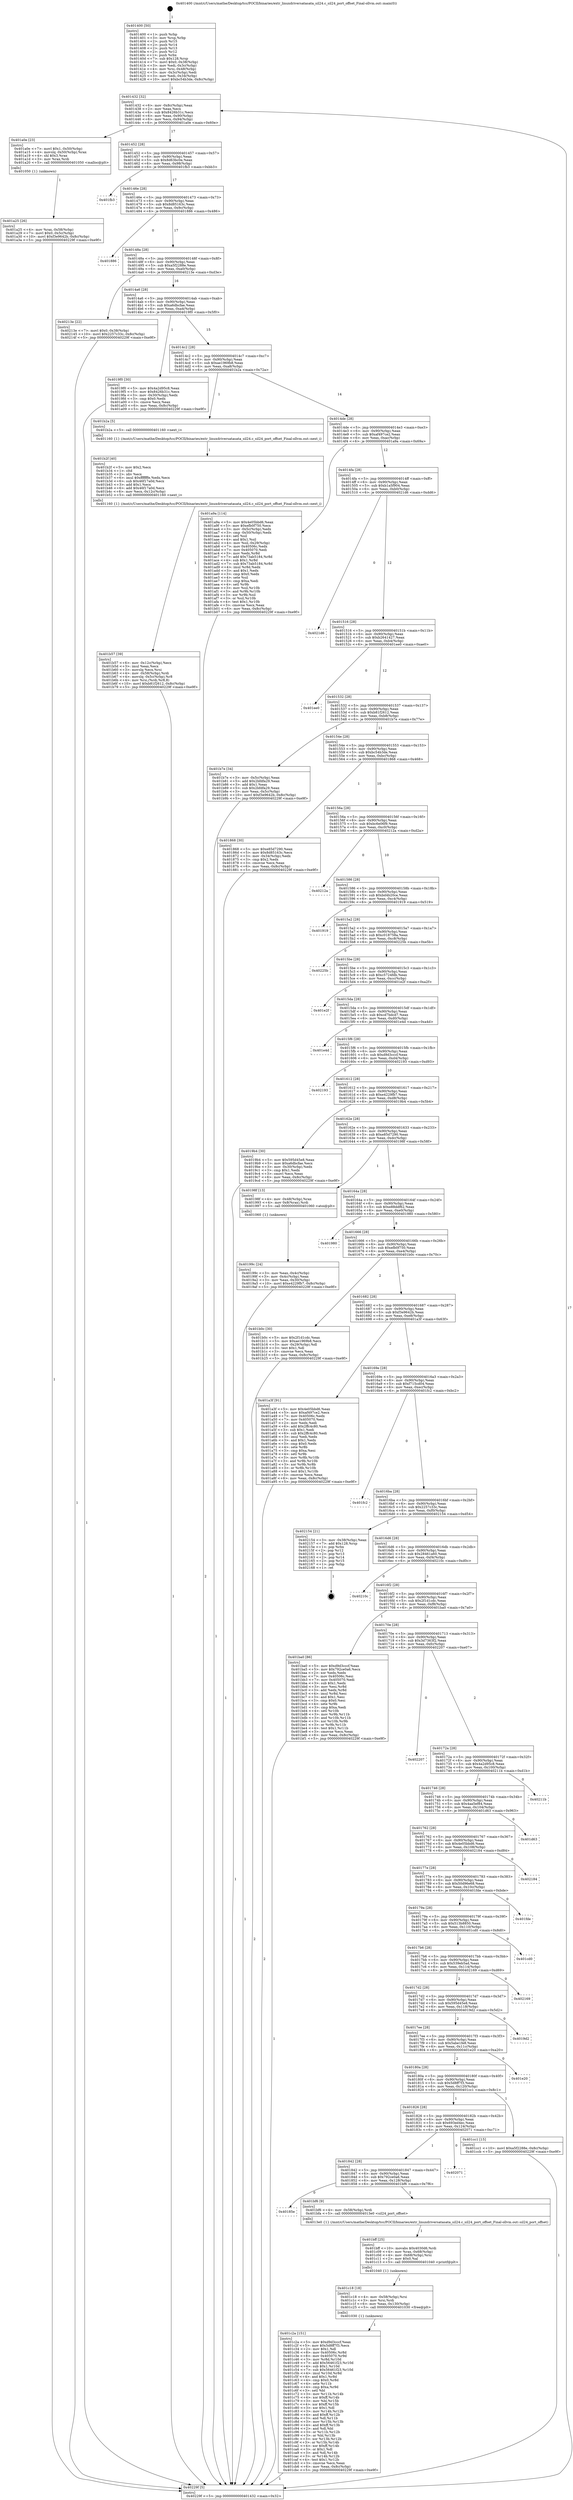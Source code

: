 digraph "0x401400" {
  label = "0x401400 (/mnt/c/Users/mathe/Desktop/tcc/POCII/binaries/extr_linuxdriversatasata_sil24.c_sil24_port_offset_Final-ollvm.out::main(0))"
  labelloc = "t"
  node[shape=record]

  Entry [label="",width=0.3,height=0.3,shape=circle,fillcolor=black,style=filled]
  "0x401432" [label="{
     0x401432 [32]\l
     | [instrs]\l
     &nbsp;&nbsp;0x401432 \<+6\>: mov -0x8c(%rbp),%eax\l
     &nbsp;&nbsp;0x401438 \<+2\>: mov %eax,%ecx\l
     &nbsp;&nbsp;0x40143a \<+6\>: sub $0x8426b31c,%ecx\l
     &nbsp;&nbsp;0x401440 \<+6\>: mov %eax,-0x90(%rbp)\l
     &nbsp;&nbsp;0x401446 \<+6\>: mov %ecx,-0x94(%rbp)\l
     &nbsp;&nbsp;0x40144c \<+6\>: je 0000000000401a0e \<main+0x60e\>\l
  }"]
  "0x401a0e" [label="{
     0x401a0e [23]\l
     | [instrs]\l
     &nbsp;&nbsp;0x401a0e \<+7\>: movl $0x1,-0x50(%rbp)\l
     &nbsp;&nbsp;0x401a15 \<+4\>: movslq -0x50(%rbp),%rax\l
     &nbsp;&nbsp;0x401a19 \<+4\>: shl $0x3,%rax\l
     &nbsp;&nbsp;0x401a1d \<+3\>: mov %rax,%rdi\l
     &nbsp;&nbsp;0x401a20 \<+5\>: call 0000000000401050 \<malloc@plt\>\l
     | [calls]\l
     &nbsp;&nbsp;0x401050 \{1\} (unknown)\l
  }"]
  "0x401452" [label="{
     0x401452 [28]\l
     | [instrs]\l
     &nbsp;&nbsp;0x401452 \<+5\>: jmp 0000000000401457 \<main+0x57\>\l
     &nbsp;&nbsp;0x401457 \<+6\>: mov -0x90(%rbp),%eax\l
     &nbsp;&nbsp;0x40145d \<+5\>: sub $0x8d63bc0e,%eax\l
     &nbsp;&nbsp;0x401462 \<+6\>: mov %eax,-0x98(%rbp)\l
     &nbsp;&nbsp;0x401468 \<+6\>: je 0000000000401fb3 \<main+0xbb3\>\l
  }"]
  Exit [label="",width=0.3,height=0.3,shape=circle,fillcolor=black,style=filled,peripheries=2]
  "0x401fb3" [label="{
     0x401fb3\l
  }", style=dashed]
  "0x40146e" [label="{
     0x40146e [28]\l
     | [instrs]\l
     &nbsp;&nbsp;0x40146e \<+5\>: jmp 0000000000401473 \<main+0x73\>\l
     &nbsp;&nbsp;0x401473 \<+6\>: mov -0x90(%rbp),%eax\l
     &nbsp;&nbsp;0x401479 \<+5\>: sub $0x8d85163c,%eax\l
     &nbsp;&nbsp;0x40147e \<+6\>: mov %eax,-0x9c(%rbp)\l
     &nbsp;&nbsp;0x401484 \<+6\>: je 0000000000401886 \<main+0x486\>\l
  }"]
  "0x401c2a" [label="{
     0x401c2a [151]\l
     | [instrs]\l
     &nbsp;&nbsp;0x401c2a \<+5\>: mov $0xd9d3cccf,%eax\l
     &nbsp;&nbsp;0x401c2f \<+5\>: mov $0x5d8ff7f3,%ecx\l
     &nbsp;&nbsp;0x401c34 \<+2\>: mov $0x1,%dl\l
     &nbsp;&nbsp;0x401c36 \<+8\>: mov 0x40506c,%r8d\l
     &nbsp;&nbsp;0x401c3e \<+8\>: mov 0x405070,%r9d\l
     &nbsp;&nbsp;0x401c46 \<+3\>: mov %r8d,%r10d\l
     &nbsp;&nbsp;0x401c49 \<+7\>: add $0x56461f23,%r10d\l
     &nbsp;&nbsp;0x401c50 \<+4\>: sub $0x1,%r10d\l
     &nbsp;&nbsp;0x401c54 \<+7\>: sub $0x56461f23,%r10d\l
     &nbsp;&nbsp;0x401c5b \<+4\>: imul %r10d,%r8d\l
     &nbsp;&nbsp;0x401c5f \<+4\>: and $0x1,%r8d\l
     &nbsp;&nbsp;0x401c63 \<+4\>: cmp $0x0,%r8d\l
     &nbsp;&nbsp;0x401c67 \<+4\>: sete %r11b\l
     &nbsp;&nbsp;0x401c6b \<+4\>: cmp $0xa,%r9d\l
     &nbsp;&nbsp;0x401c6f \<+3\>: setl %bl\l
     &nbsp;&nbsp;0x401c72 \<+3\>: mov %r11b,%r14b\l
     &nbsp;&nbsp;0x401c75 \<+4\>: xor $0xff,%r14b\l
     &nbsp;&nbsp;0x401c79 \<+3\>: mov %bl,%r15b\l
     &nbsp;&nbsp;0x401c7c \<+4\>: xor $0xff,%r15b\l
     &nbsp;&nbsp;0x401c80 \<+3\>: xor $0x1,%dl\l
     &nbsp;&nbsp;0x401c83 \<+3\>: mov %r14b,%r12b\l
     &nbsp;&nbsp;0x401c86 \<+4\>: and $0xff,%r12b\l
     &nbsp;&nbsp;0x401c8a \<+3\>: and %dl,%r11b\l
     &nbsp;&nbsp;0x401c8d \<+3\>: mov %r15b,%r13b\l
     &nbsp;&nbsp;0x401c90 \<+4\>: and $0xff,%r13b\l
     &nbsp;&nbsp;0x401c94 \<+2\>: and %dl,%bl\l
     &nbsp;&nbsp;0x401c96 \<+3\>: or %r11b,%r12b\l
     &nbsp;&nbsp;0x401c99 \<+3\>: or %bl,%r13b\l
     &nbsp;&nbsp;0x401c9c \<+3\>: xor %r13b,%r12b\l
     &nbsp;&nbsp;0x401c9f \<+3\>: or %r15b,%r14b\l
     &nbsp;&nbsp;0x401ca2 \<+4\>: xor $0xff,%r14b\l
     &nbsp;&nbsp;0x401ca6 \<+3\>: or $0x1,%dl\l
     &nbsp;&nbsp;0x401ca9 \<+3\>: and %dl,%r14b\l
     &nbsp;&nbsp;0x401cac \<+3\>: or %r14b,%r12b\l
     &nbsp;&nbsp;0x401caf \<+4\>: test $0x1,%r12b\l
     &nbsp;&nbsp;0x401cb3 \<+3\>: cmovne %ecx,%eax\l
     &nbsp;&nbsp;0x401cb6 \<+6\>: mov %eax,-0x8c(%rbp)\l
     &nbsp;&nbsp;0x401cbc \<+5\>: jmp 000000000040229f \<main+0xe9f\>\l
  }"]
  "0x401886" [label="{
     0x401886\l
  }", style=dashed]
  "0x40148a" [label="{
     0x40148a [28]\l
     | [instrs]\l
     &nbsp;&nbsp;0x40148a \<+5\>: jmp 000000000040148f \<main+0x8f\>\l
     &nbsp;&nbsp;0x40148f \<+6\>: mov -0x90(%rbp),%eax\l
     &nbsp;&nbsp;0x401495 \<+5\>: sub $0xa5f2288e,%eax\l
     &nbsp;&nbsp;0x40149a \<+6\>: mov %eax,-0xa0(%rbp)\l
     &nbsp;&nbsp;0x4014a0 \<+6\>: je 000000000040213e \<main+0xd3e\>\l
  }"]
  "0x401c18" [label="{
     0x401c18 [18]\l
     | [instrs]\l
     &nbsp;&nbsp;0x401c18 \<+4\>: mov -0x58(%rbp),%rsi\l
     &nbsp;&nbsp;0x401c1c \<+3\>: mov %rsi,%rdi\l
     &nbsp;&nbsp;0x401c1f \<+6\>: mov %eax,-0x130(%rbp)\l
     &nbsp;&nbsp;0x401c25 \<+5\>: call 0000000000401030 \<free@plt\>\l
     | [calls]\l
     &nbsp;&nbsp;0x401030 \{1\} (unknown)\l
  }"]
  "0x40213e" [label="{
     0x40213e [22]\l
     | [instrs]\l
     &nbsp;&nbsp;0x40213e \<+7\>: movl $0x0,-0x38(%rbp)\l
     &nbsp;&nbsp;0x402145 \<+10\>: movl $0x2257c33c,-0x8c(%rbp)\l
     &nbsp;&nbsp;0x40214f \<+5\>: jmp 000000000040229f \<main+0xe9f\>\l
  }"]
  "0x4014a6" [label="{
     0x4014a6 [28]\l
     | [instrs]\l
     &nbsp;&nbsp;0x4014a6 \<+5\>: jmp 00000000004014ab \<main+0xab\>\l
     &nbsp;&nbsp;0x4014ab \<+6\>: mov -0x90(%rbp),%eax\l
     &nbsp;&nbsp;0x4014b1 \<+5\>: sub $0xa6dbcfae,%eax\l
     &nbsp;&nbsp;0x4014b6 \<+6\>: mov %eax,-0xa4(%rbp)\l
     &nbsp;&nbsp;0x4014bc \<+6\>: je 00000000004019f0 \<main+0x5f0\>\l
  }"]
  "0x401bff" [label="{
     0x401bff [25]\l
     | [instrs]\l
     &nbsp;&nbsp;0x401bff \<+10\>: movabs $0x4030d6,%rdi\l
     &nbsp;&nbsp;0x401c09 \<+4\>: mov %rax,-0x68(%rbp)\l
     &nbsp;&nbsp;0x401c0d \<+4\>: mov -0x68(%rbp),%rsi\l
     &nbsp;&nbsp;0x401c11 \<+2\>: mov $0x0,%al\l
     &nbsp;&nbsp;0x401c13 \<+5\>: call 0000000000401040 \<printf@plt\>\l
     | [calls]\l
     &nbsp;&nbsp;0x401040 \{1\} (unknown)\l
  }"]
  "0x4019f0" [label="{
     0x4019f0 [30]\l
     | [instrs]\l
     &nbsp;&nbsp;0x4019f0 \<+5\>: mov $0x4a2d95c8,%eax\l
     &nbsp;&nbsp;0x4019f5 \<+5\>: mov $0x8426b31c,%ecx\l
     &nbsp;&nbsp;0x4019fa \<+3\>: mov -0x30(%rbp),%edx\l
     &nbsp;&nbsp;0x4019fd \<+3\>: cmp $0x0,%edx\l
     &nbsp;&nbsp;0x401a00 \<+3\>: cmove %ecx,%eax\l
     &nbsp;&nbsp;0x401a03 \<+6\>: mov %eax,-0x8c(%rbp)\l
     &nbsp;&nbsp;0x401a09 \<+5\>: jmp 000000000040229f \<main+0xe9f\>\l
  }"]
  "0x4014c2" [label="{
     0x4014c2 [28]\l
     | [instrs]\l
     &nbsp;&nbsp;0x4014c2 \<+5\>: jmp 00000000004014c7 \<main+0xc7\>\l
     &nbsp;&nbsp;0x4014c7 \<+6\>: mov -0x90(%rbp),%eax\l
     &nbsp;&nbsp;0x4014cd \<+5\>: sub $0xae1969b8,%eax\l
     &nbsp;&nbsp;0x4014d2 \<+6\>: mov %eax,-0xa8(%rbp)\l
     &nbsp;&nbsp;0x4014d8 \<+6\>: je 0000000000401b2a \<main+0x72a\>\l
  }"]
  "0x40185e" [label="{
     0x40185e\l
  }", style=dashed]
  "0x401b2a" [label="{
     0x401b2a [5]\l
     | [instrs]\l
     &nbsp;&nbsp;0x401b2a \<+5\>: call 0000000000401160 \<next_i\>\l
     | [calls]\l
     &nbsp;&nbsp;0x401160 \{1\} (/mnt/c/Users/mathe/Desktop/tcc/POCII/binaries/extr_linuxdriversatasata_sil24.c_sil24_port_offset_Final-ollvm.out::next_i)\l
  }"]
  "0x4014de" [label="{
     0x4014de [28]\l
     | [instrs]\l
     &nbsp;&nbsp;0x4014de \<+5\>: jmp 00000000004014e3 \<main+0xe3\>\l
     &nbsp;&nbsp;0x4014e3 \<+6\>: mov -0x90(%rbp),%eax\l
     &nbsp;&nbsp;0x4014e9 \<+5\>: sub $0xaf497ce2,%eax\l
     &nbsp;&nbsp;0x4014ee \<+6\>: mov %eax,-0xac(%rbp)\l
     &nbsp;&nbsp;0x4014f4 \<+6\>: je 0000000000401a9a \<main+0x69a\>\l
  }"]
  "0x401bf6" [label="{
     0x401bf6 [9]\l
     | [instrs]\l
     &nbsp;&nbsp;0x401bf6 \<+4\>: mov -0x58(%rbp),%rdi\l
     &nbsp;&nbsp;0x401bfa \<+5\>: call 00000000004013e0 \<sil24_port_offset\>\l
     | [calls]\l
     &nbsp;&nbsp;0x4013e0 \{1\} (/mnt/c/Users/mathe/Desktop/tcc/POCII/binaries/extr_linuxdriversatasata_sil24.c_sil24_port_offset_Final-ollvm.out::sil24_port_offset)\l
  }"]
  "0x401a9a" [label="{
     0x401a9a [114]\l
     | [instrs]\l
     &nbsp;&nbsp;0x401a9a \<+5\>: mov $0x4e05bbd6,%eax\l
     &nbsp;&nbsp;0x401a9f \<+5\>: mov $0xefb0f750,%ecx\l
     &nbsp;&nbsp;0x401aa4 \<+3\>: mov -0x5c(%rbp),%edx\l
     &nbsp;&nbsp;0x401aa7 \<+3\>: cmp -0x50(%rbp),%edx\l
     &nbsp;&nbsp;0x401aaa \<+4\>: setl %sil\l
     &nbsp;&nbsp;0x401aae \<+4\>: and $0x1,%sil\l
     &nbsp;&nbsp;0x401ab2 \<+4\>: mov %sil,-0x29(%rbp)\l
     &nbsp;&nbsp;0x401ab6 \<+7\>: mov 0x40506c,%edx\l
     &nbsp;&nbsp;0x401abd \<+7\>: mov 0x405070,%edi\l
     &nbsp;&nbsp;0x401ac4 \<+3\>: mov %edx,%r8d\l
     &nbsp;&nbsp;0x401ac7 \<+7\>: add $0x73ab5184,%r8d\l
     &nbsp;&nbsp;0x401ace \<+4\>: sub $0x1,%r8d\l
     &nbsp;&nbsp;0x401ad2 \<+7\>: sub $0x73ab5184,%r8d\l
     &nbsp;&nbsp;0x401ad9 \<+4\>: imul %r8d,%edx\l
     &nbsp;&nbsp;0x401add \<+3\>: and $0x1,%edx\l
     &nbsp;&nbsp;0x401ae0 \<+3\>: cmp $0x0,%edx\l
     &nbsp;&nbsp;0x401ae3 \<+4\>: sete %sil\l
     &nbsp;&nbsp;0x401ae7 \<+3\>: cmp $0xa,%edi\l
     &nbsp;&nbsp;0x401aea \<+4\>: setl %r9b\l
     &nbsp;&nbsp;0x401aee \<+3\>: mov %sil,%r10b\l
     &nbsp;&nbsp;0x401af1 \<+3\>: and %r9b,%r10b\l
     &nbsp;&nbsp;0x401af4 \<+3\>: xor %r9b,%sil\l
     &nbsp;&nbsp;0x401af7 \<+3\>: or %sil,%r10b\l
     &nbsp;&nbsp;0x401afa \<+4\>: test $0x1,%r10b\l
     &nbsp;&nbsp;0x401afe \<+3\>: cmovne %ecx,%eax\l
     &nbsp;&nbsp;0x401b01 \<+6\>: mov %eax,-0x8c(%rbp)\l
     &nbsp;&nbsp;0x401b07 \<+5\>: jmp 000000000040229f \<main+0xe9f\>\l
  }"]
  "0x4014fa" [label="{
     0x4014fa [28]\l
     | [instrs]\l
     &nbsp;&nbsp;0x4014fa \<+5\>: jmp 00000000004014ff \<main+0xff\>\l
     &nbsp;&nbsp;0x4014ff \<+6\>: mov -0x90(%rbp),%eax\l
     &nbsp;&nbsp;0x401505 \<+5\>: sub $0xb1a5f904,%eax\l
     &nbsp;&nbsp;0x40150a \<+6\>: mov %eax,-0xb0(%rbp)\l
     &nbsp;&nbsp;0x401510 \<+6\>: je 00000000004021d6 \<main+0xdd6\>\l
  }"]
  "0x401842" [label="{
     0x401842 [28]\l
     | [instrs]\l
     &nbsp;&nbsp;0x401842 \<+5\>: jmp 0000000000401847 \<main+0x447\>\l
     &nbsp;&nbsp;0x401847 \<+6\>: mov -0x90(%rbp),%eax\l
     &nbsp;&nbsp;0x40184d \<+5\>: sub $0x792ce0a6,%eax\l
     &nbsp;&nbsp;0x401852 \<+6\>: mov %eax,-0x128(%rbp)\l
     &nbsp;&nbsp;0x401858 \<+6\>: je 0000000000401bf6 \<main+0x7f6\>\l
  }"]
  "0x4021d6" [label="{
     0x4021d6\l
  }", style=dashed]
  "0x401516" [label="{
     0x401516 [28]\l
     | [instrs]\l
     &nbsp;&nbsp;0x401516 \<+5\>: jmp 000000000040151b \<main+0x11b\>\l
     &nbsp;&nbsp;0x40151b \<+6\>: mov -0x90(%rbp),%eax\l
     &nbsp;&nbsp;0x401521 \<+5\>: sub $0xb2641427,%eax\l
     &nbsp;&nbsp;0x401526 \<+6\>: mov %eax,-0xb4(%rbp)\l
     &nbsp;&nbsp;0x40152c \<+6\>: je 0000000000401ee0 \<main+0xae0\>\l
  }"]
  "0x402071" [label="{
     0x402071\l
  }", style=dashed]
  "0x401ee0" [label="{
     0x401ee0\l
  }", style=dashed]
  "0x401532" [label="{
     0x401532 [28]\l
     | [instrs]\l
     &nbsp;&nbsp;0x401532 \<+5\>: jmp 0000000000401537 \<main+0x137\>\l
     &nbsp;&nbsp;0x401537 \<+6\>: mov -0x90(%rbp),%eax\l
     &nbsp;&nbsp;0x40153d \<+5\>: sub $0xb81f2612,%eax\l
     &nbsp;&nbsp;0x401542 \<+6\>: mov %eax,-0xb8(%rbp)\l
     &nbsp;&nbsp;0x401548 \<+6\>: je 0000000000401b7e \<main+0x77e\>\l
  }"]
  "0x401826" [label="{
     0x401826 [28]\l
     | [instrs]\l
     &nbsp;&nbsp;0x401826 \<+5\>: jmp 000000000040182b \<main+0x42b\>\l
     &nbsp;&nbsp;0x40182b \<+6\>: mov -0x90(%rbp),%eax\l
     &nbsp;&nbsp;0x401831 \<+5\>: sub $0x693ed4ec,%eax\l
     &nbsp;&nbsp;0x401836 \<+6\>: mov %eax,-0x124(%rbp)\l
     &nbsp;&nbsp;0x40183c \<+6\>: je 0000000000402071 \<main+0xc71\>\l
  }"]
  "0x401b7e" [label="{
     0x401b7e [34]\l
     | [instrs]\l
     &nbsp;&nbsp;0x401b7e \<+3\>: mov -0x5c(%rbp),%eax\l
     &nbsp;&nbsp;0x401b81 \<+5\>: add $0x2bfdfa29,%eax\l
     &nbsp;&nbsp;0x401b86 \<+3\>: add $0x1,%eax\l
     &nbsp;&nbsp;0x401b89 \<+5\>: sub $0x2bfdfa29,%eax\l
     &nbsp;&nbsp;0x401b8e \<+3\>: mov %eax,-0x5c(%rbp)\l
     &nbsp;&nbsp;0x401b91 \<+10\>: movl $0xf3e9642b,-0x8c(%rbp)\l
     &nbsp;&nbsp;0x401b9b \<+5\>: jmp 000000000040229f \<main+0xe9f\>\l
  }"]
  "0x40154e" [label="{
     0x40154e [28]\l
     | [instrs]\l
     &nbsp;&nbsp;0x40154e \<+5\>: jmp 0000000000401553 \<main+0x153\>\l
     &nbsp;&nbsp;0x401553 \<+6\>: mov -0x90(%rbp),%eax\l
     &nbsp;&nbsp;0x401559 \<+5\>: sub $0xbc54b3de,%eax\l
     &nbsp;&nbsp;0x40155e \<+6\>: mov %eax,-0xbc(%rbp)\l
     &nbsp;&nbsp;0x401564 \<+6\>: je 0000000000401868 \<main+0x468\>\l
  }"]
  "0x401cc1" [label="{
     0x401cc1 [15]\l
     | [instrs]\l
     &nbsp;&nbsp;0x401cc1 \<+10\>: movl $0xa5f2288e,-0x8c(%rbp)\l
     &nbsp;&nbsp;0x401ccb \<+5\>: jmp 000000000040229f \<main+0xe9f\>\l
  }"]
  "0x401868" [label="{
     0x401868 [30]\l
     | [instrs]\l
     &nbsp;&nbsp;0x401868 \<+5\>: mov $0xe85d7290,%eax\l
     &nbsp;&nbsp;0x40186d \<+5\>: mov $0x8d85163c,%ecx\l
     &nbsp;&nbsp;0x401872 \<+3\>: mov -0x34(%rbp),%edx\l
     &nbsp;&nbsp;0x401875 \<+3\>: cmp $0x2,%edx\l
     &nbsp;&nbsp;0x401878 \<+3\>: cmovne %ecx,%eax\l
     &nbsp;&nbsp;0x40187b \<+6\>: mov %eax,-0x8c(%rbp)\l
     &nbsp;&nbsp;0x401881 \<+5\>: jmp 000000000040229f \<main+0xe9f\>\l
  }"]
  "0x40156a" [label="{
     0x40156a [28]\l
     | [instrs]\l
     &nbsp;&nbsp;0x40156a \<+5\>: jmp 000000000040156f \<main+0x16f\>\l
     &nbsp;&nbsp;0x40156f \<+6\>: mov -0x90(%rbp),%eax\l
     &nbsp;&nbsp;0x401575 \<+5\>: sub $0xbc6e06f9,%eax\l
     &nbsp;&nbsp;0x40157a \<+6\>: mov %eax,-0xc0(%rbp)\l
     &nbsp;&nbsp;0x401580 \<+6\>: je 000000000040212a \<main+0xd2a\>\l
  }"]
  "0x40229f" [label="{
     0x40229f [5]\l
     | [instrs]\l
     &nbsp;&nbsp;0x40229f \<+5\>: jmp 0000000000401432 \<main+0x32\>\l
  }"]
  "0x401400" [label="{
     0x401400 [50]\l
     | [instrs]\l
     &nbsp;&nbsp;0x401400 \<+1\>: push %rbp\l
     &nbsp;&nbsp;0x401401 \<+3\>: mov %rsp,%rbp\l
     &nbsp;&nbsp;0x401404 \<+2\>: push %r15\l
     &nbsp;&nbsp;0x401406 \<+2\>: push %r14\l
     &nbsp;&nbsp;0x401408 \<+2\>: push %r13\l
     &nbsp;&nbsp;0x40140a \<+2\>: push %r12\l
     &nbsp;&nbsp;0x40140c \<+1\>: push %rbx\l
     &nbsp;&nbsp;0x40140d \<+7\>: sub $0x128,%rsp\l
     &nbsp;&nbsp;0x401414 \<+7\>: movl $0x0,-0x38(%rbp)\l
     &nbsp;&nbsp;0x40141b \<+3\>: mov %edi,-0x3c(%rbp)\l
     &nbsp;&nbsp;0x40141e \<+4\>: mov %rsi,-0x48(%rbp)\l
     &nbsp;&nbsp;0x401422 \<+3\>: mov -0x3c(%rbp),%edi\l
     &nbsp;&nbsp;0x401425 \<+3\>: mov %edi,-0x34(%rbp)\l
     &nbsp;&nbsp;0x401428 \<+10\>: movl $0xbc54b3de,-0x8c(%rbp)\l
  }"]
  "0x40180a" [label="{
     0x40180a [28]\l
     | [instrs]\l
     &nbsp;&nbsp;0x40180a \<+5\>: jmp 000000000040180f \<main+0x40f\>\l
     &nbsp;&nbsp;0x40180f \<+6\>: mov -0x90(%rbp),%eax\l
     &nbsp;&nbsp;0x401815 \<+5\>: sub $0x5d8ff7f3,%eax\l
     &nbsp;&nbsp;0x40181a \<+6\>: mov %eax,-0x120(%rbp)\l
     &nbsp;&nbsp;0x401820 \<+6\>: je 0000000000401cc1 \<main+0x8c1\>\l
  }"]
  "0x40212a" [label="{
     0x40212a\l
  }", style=dashed]
  "0x401586" [label="{
     0x401586 [28]\l
     | [instrs]\l
     &nbsp;&nbsp;0x401586 \<+5\>: jmp 000000000040158b \<main+0x18b\>\l
     &nbsp;&nbsp;0x40158b \<+6\>: mov -0x90(%rbp),%eax\l
     &nbsp;&nbsp;0x401591 \<+5\>: sub $0xbd4b20ce,%eax\l
     &nbsp;&nbsp;0x401596 \<+6\>: mov %eax,-0xc4(%rbp)\l
     &nbsp;&nbsp;0x40159c \<+6\>: je 0000000000401919 \<main+0x519\>\l
  }"]
  "0x401e20" [label="{
     0x401e20\l
  }", style=dashed]
  "0x401919" [label="{
     0x401919\l
  }", style=dashed]
  "0x4015a2" [label="{
     0x4015a2 [28]\l
     | [instrs]\l
     &nbsp;&nbsp;0x4015a2 \<+5\>: jmp 00000000004015a7 \<main+0x1a7\>\l
     &nbsp;&nbsp;0x4015a7 \<+6\>: mov -0x90(%rbp),%eax\l
     &nbsp;&nbsp;0x4015ad \<+5\>: sub $0xc018758a,%eax\l
     &nbsp;&nbsp;0x4015b2 \<+6\>: mov %eax,-0xc8(%rbp)\l
     &nbsp;&nbsp;0x4015b8 \<+6\>: je 000000000040225b \<main+0xe5b\>\l
  }"]
  "0x4017ee" [label="{
     0x4017ee [28]\l
     | [instrs]\l
     &nbsp;&nbsp;0x4017ee \<+5\>: jmp 00000000004017f3 \<main+0x3f3\>\l
     &nbsp;&nbsp;0x4017f3 \<+6\>: mov -0x90(%rbp),%eax\l
     &nbsp;&nbsp;0x4017f9 \<+5\>: sub $0x5abe1fe8,%eax\l
     &nbsp;&nbsp;0x4017fe \<+6\>: mov %eax,-0x11c(%rbp)\l
     &nbsp;&nbsp;0x401804 \<+6\>: je 0000000000401e20 \<main+0xa20\>\l
  }"]
  "0x40225b" [label="{
     0x40225b\l
  }", style=dashed]
  "0x4015be" [label="{
     0x4015be [28]\l
     | [instrs]\l
     &nbsp;&nbsp;0x4015be \<+5\>: jmp 00000000004015c3 \<main+0x1c3\>\l
     &nbsp;&nbsp;0x4015c3 \<+6\>: mov -0x90(%rbp),%eax\l
     &nbsp;&nbsp;0x4015c9 \<+5\>: sub $0xc5724fdb,%eax\l
     &nbsp;&nbsp;0x4015ce \<+6\>: mov %eax,-0xcc(%rbp)\l
     &nbsp;&nbsp;0x4015d4 \<+6\>: je 0000000000401e2f \<main+0xa2f\>\l
  }"]
  "0x4019d2" [label="{
     0x4019d2\l
  }", style=dashed]
  "0x401e2f" [label="{
     0x401e2f\l
  }", style=dashed]
  "0x4015da" [label="{
     0x4015da [28]\l
     | [instrs]\l
     &nbsp;&nbsp;0x4015da \<+5\>: jmp 00000000004015df \<main+0x1df\>\l
     &nbsp;&nbsp;0x4015df \<+6\>: mov -0x90(%rbp),%eax\l
     &nbsp;&nbsp;0x4015e5 \<+5\>: sub $0xcd7bdcd7,%eax\l
     &nbsp;&nbsp;0x4015ea \<+6\>: mov %eax,-0xd0(%rbp)\l
     &nbsp;&nbsp;0x4015f0 \<+6\>: je 0000000000401e4d \<main+0xa4d\>\l
  }"]
  "0x4017d2" [label="{
     0x4017d2 [28]\l
     | [instrs]\l
     &nbsp;&nbsp;0x4017d2 \<+5\>: jmp 00000000004017d7 \<main+0x3d7\>\l
     &nbsp;&nbsp;0x4017d7 \<+6\>: mov -0x90(%rbp),%eax\l
     &nbsp;&nbsp;0x4017dd \<+5\>: sub $0x595d45e8,%eax\l
     &nbsp;&nbsp;0x4017e2 \<+6\>: mov %eax,-0x118(%rbp)\l
     &nbsp;&nbsp;0x4017e8 \<+6\>: je 00000000004019d2 \<main+0x5d2\>\l
  }"]
  "0x401e4d" [label="{
     0x401e4d\l
  }", style=dashed]
  "0x4015f6" [label="{
     0x4015f6 [28]\l
     | [instrs]\l
     &nbsp;&nbsp;0x4015f6 \<+5\>: jmp 00000000004015fb \<main+0x1fb\>\l
     &nbsp;&nbsp;0x4015fb \<+6\>: mov -0x90(%rbp),%eax\l
     &nbsp;&nbsp;0x401601 \<+5\>: sub $0xd9d3cccf,%eax\l
     &nbsp;&nbsp;0x401606 \<+6\>: mov %eax,-0xd4(%rbp)\l
     &nbsp;&nbsp;0x40160c \<+6\>: je 0000000000402193 \<main+0xd93\>\l
  }"]
  "0x402169" [label="{
     0x402169\l
  }", style=dashed]
  "0x402193" [label="{
     0x402193\l
  }", style=dashed]
  "0x401612" [label="{
     0x401612 [28]\l
     | [instrs]\l
     &nbsp;&nbsp;0x401612 \<+5\>: jmp 0000000000401617 \<main+0x217\>\l
     &nbsp;&nbsp;0x401617 \<+6\>: mov -0x90(%rbp),%eax\l
     &nbsp;&nbsp;0x40161d \<+5\>: sub $0xe4229fb7,%eax\l
     &nbsp;&nbsp;0x401622 \<+6\>: mov %eax,-0xd8(%rbp)\l
     &nbsp;&nbsp;0x401628 \<+6\>: je 00000000004019b4 \<main+0x5b4\>\l
  }"]
  "0x4017b6" [label="{
     0x4017b6 [28]\l
     | [instrs]\l
     &nbsp;&nbsp;0x4017b6 \<+5\>: jmp 00000000004017bb \<main+0x3bb\>\l
     &nbsp;&nbsp;0x4017bb \<+6\>: mov -0x90(%rbp),%eax\l
     &nbsp;&nbsp;0x4017c1 \<+5\>: sub $0x539eb5ad,%eax\l
     &nbsp;&nbsp;0x4017c6 \<+6\>: mov %eax,-0x114(%rbp)\l
     &nbsp;&nbsp;0x4017cc \<+6\>: je 0000000000402169 \<main+0xd69\>\l
  }"]
  "0x4019b4" [label="{
     0x4019b4 [30]\l
     | [instrs]\l
     &nbsp;&nbsp;0x4019b4 \<+5\>: mov $0x595d45e8,%eax\l
     &nbsp;&nbsp;0x4019b9 \<+5\>: mov $0xa6dbcfae,%ecx\l
     &nbsp;&nbsp;0x4019be \<+3\>: mov -0x30(%rbp),%edx\l
     &nbsp;&nbsp;0x4019c1 \<+3\>: cmp $0x1,%edx\l
     &nbsp;&nbsp;0x4019c4 \<+3\>: cmovl %ecx,%eax\l
     &nbsp;&nbsp;0x4019c7 \<+6\>: mov %eax,-0x8c(%rbp)\l
     &nbsp;&nbsp;0x4019cd \<+5\>: jmp 000000000040229f \<main+0xe9f\>\l
  }"]
  "0x40162e" [label="{
     0x40162e [28]\l
     | [instrs]\l
     &nbsp;&nbsp;0x40162e \<+5\>: jmp 0000000000401633 \<main+0x233\>\l
     &nbsp;&nbsp;0x401633 \<+6\>: mov -0x90(%rbp),%eax\l
     &nbsp;&nbsp;0x401639 \<+5\>: sub $0xe85d7290,%eax\l
     &nbsp;&nbsp;0x40163e \<+6\>: mov %eax,-0xdc(%rbp)\l
     &nbsp;&nbsp;0x401644 \<+6\>: je 000000000040198f \<main+0x58f\>\l
  }"]
  "0x401cd0" [label="{
     0x401cd0\l
  }", style=dashed]
  "0x40198f" [label="{
     0x40198f [13]\l
     | [instrs]\l
     &nbsp;&nbsp;0x40198f \<+4\>: mov -0x48(%rbp),%rax\l
     &nbsp;&nbsp;0x401993 \<+4\>: mov 0x8(%rax),%rdi\l
     &nbsp;&nbsp;0x401997 \<+5\>: call 0000000000401060 \<atoi@plt\>\l
     | [calls]\l
     &nbsp;&nbsp;0x401060 \{1\} (unknown)\l
  }"]
  "0x40164a" [label="{
     0x40164a [28]\l
     | [instrs]\l
     &nbsp;&nbsp;0x40164a \<+5\>: jmp 000000000040164f \<main+0x24f\>\l
     &nbsp;&nbsp;0x40164f \<+6\>: mov -0x90(%rbp),%eax\l
     &nbsp;&nbsp;0x401655 \<+5\>: sub $0xe88ddf62,%eax\l
     &nbsp;&nbsp;0x40165a \<+6\>: mov %eax,-0xe0(%rbp)\l
     &nbsp;&nbsp;0x401660 \<+6\>: je 0000000000401980 \<main+0x580\>\l
  }"]
  "0x40199c" [label="{
     0x40199c [24]\l
     | [instrs]\l
     &nbsp;&nbsp;0x40199c \<+3\>: mov %eax,-0x4c(%rbp)\l
     &nbsp;&nbsp;0x40199f \<+3\>: mov -0x4c(%rbp),%eax\l
     &nbsp;&nbsp;0x4019a2 \<+3\>: mov %eax,-0x30(%rbp)\l
     &nbsp;&nbsp;0x4019a5 \<+10\>: movl $0xe4229fb7,-0x8c(%rbp)\l
     &nbsp;&nbsp;0x4019af \<+5\>: jmp 000000000040229f \<main+0xe9f\>\l
  }"]
  "0x401a25" [label="{
     0x401a25 [26]\l
     | [instrs]\l
     &nbsp;&nbsp;0x401a25 \<+4\>: mov %rax,-0x58(%rbp)\l
     &nbsp;&nbsp;0x401a29 \<+7\>: movl $0x0,-0x5c(%rbp)\l
     &nbsp;&nbsp;0x401a30 \<+10\>: movl $0xf3e9642b,-0x8c(%rbp)\l
     &nbsp;&nbsp;0x401a3a \<+5\>: jmp 000000000040229f \<main+0xe9f\>\l
  }"]
  "0x40179a" [label="{
     0x40179a [28]\l
     | [instrs]\l
     &nbsp;&nbsp;0x40179a \<+5\>: jmp 000000000040179f \<main+0x39f\>\l
     &nbsp;&nbsp;0x40179f \<+6\>: mov -0x90(%rbp),%eax\l
     &nbsp;&nbsp;0x4017a5 \<+5\>: sub $0x513b8850,%eax\l
     &nbsp;&nbsp;0x4017aa \<+6\>: mov %eax,-0x110(%rbp)\l
     &nbsp;&nbsp;0x4017b0 \<+6\>: je 0000000000401cd0 \<main+0x8d0\>\l
  }"]
  "0x401980" [label="{
     0x401980\l
  }", style=dashed]
  "0x401666" [label="{
     0x401666 [28]\l
     | [instrs]\l
     &nbsp;&nbsp;0x401666 \<+5\>: jmp 000000000040166b \<main+0x26b\>\l
     &nbsp;&nbsp;0x40166b \<+6\>: mov -0x90(%rbp),%eax\l
     &nbsp;&nbsp;0x401671 \<+5\>: sub $0xefb0f750,%eax\l
     &nbsp;&nbsp;0x401676 \<+6\>: mov %eax,-0xe4(%rbp)\l
     &nbsp;&nbsp;0x40167c \<+6\>: je 0000000000401b0c \<main+0x70c\>\l
  }"]
  "0x401fde" [label="{
     0x401fde\l
  }", style=dashed]
  "0x401b0c" [label="{
     0x401b0c [30]\l
     | [instrs]\l
     &nbsp;&nbsp;0x401b0c \<+5\>: mov $0x2f1d1cdc,%eax\l
     &nbsp;&nbsp;0x401b11 \<+5\>: mov $0xae1969b8,%ecx\l
     &nbsp;&nbsp;0x401b16 \<+3\>: mov -0x29(%rbp),%dl\l
     &nbsp;&nbsp;0x401b19 \<+3\>: test $0x1,%dl\l
     &nbsp;&nbsp;0x401b1c \<+3\>: cmovne %ecx,%eax\l
     &nbsp;&nbsp;0x401b1f \<+6\>: mov %eax,-0x8c(%rbp)\l
     &nbsp;&nbsp;0x401b25 \<+5\>: jmp 000000000040229f \<main+0xe9f\>\l
  }"]
  "0x401682" [label="{
     0x401682 [28]\l
     | [instrs]\l
     &nbsp;&nbsp;0x401682 \<+5\>: jmp 0000000000401687 \<main+0x287\>\l
     &nbsp;&nbsp;0x401687 \<+6\>: mov -0x90(%rbp),%eax\l
     &nbsp;&nbsp;0x40168d \<+5\>: sub $0xf3e9642b,%eax\l
     &nbsp;&nbsp;0x401692 \<+6\>: mov %eax,-0xe8(%rbp)\l
     &nbsp;&nbsp;0x401698 \<+6\>: je 0000000000401a3f \<main+0x63f\>\l
  }"]
  "0x40177e" [label="{
     0x40177e [28]\l
     | [instrs]\l
     &nbsp;&nbsp;0x40177e \<+5\>: jmp 0000000000401783 \<main+0x383\>\l
     &nbsp;&nbsp;0x401783 \<+6\>: mov -0x90(%rbp),%eax\l
     &nbsp;&nbsp;0x401789 \<+5\>: sub $0x50d96e68,%eax\l
     &nbsp;&nbsp;0x40178e \<+6\>: mov %eax,-0x10c(%rbp)\l
     &nbsp;&nbsp;0x401794 \<+6\>: je 0000000000401fde \<main+0xbde\>\l
  }"]
  "0x401a3f" [label="{
     0x401a3f [91]\l
     | [instrs]\l
     &nbsp;&nbsp;0x401a3f \<+5\>: mov $0x4e05bbd6,%eax\l
     &nbsp;&nbsp;0x401a44 \<+5\>: mov $0xaf497ce2,%ecx\l
     &nbsp;&nbsp;0x401a49 \<+7\>: mov 0x40506c,%edx\l
     &nbsp;&nbsp;0x401a50 \<+7\>: mov 0x405070,%esi\l
     &nbsp;&nbsp;0x401a57 \<+2\>: mov %edx,%edi\l
     &nbsp;&nbsp;0x401a59 \<+6\>: add $0x2ffc4c80,%edi\l
     &nbsp;&nbsp;0x401a5f \<+3\>: sub $0x1,%edi\l
     &nbsp;&nbsp;0x401a62 \<+6\>: sub $0x2ffc4c80,%edi\l
     &nbsp;&nbsp;0x401a68 \<+3\>: imul %edi,%edx\l
     &nbsp;&nbsp;0x401a6b \<+3\>: and $0x1,%edx\l
     &nbsp;&nbsp;0x401a6e \<+3\>: cmp $0x0,%edx\l
     &nbsp;&nbsp;0x401a71 \<+4\>: sete %r8b\l
     &nbsp;&nbsp;0x401a75 \<+3\>: cmp $0xa,%esi\l
     &nbsp;&nbsp;0x401a78 \<+4\>: setl %r9b\l
     &nbsp;&nbsp;0x401a7c \<+3\>: mov %r8b,%r10b\l
     &nbsp;&nbsp;0x401a7f \<+3\>: and %r9b,%r10b\l
     &nbsp;&nbsp;0x401a82 \<+3\>: xor %r9b,%r8b\l
     &nbsp;&nbsp;0x401a85 \<+3\>: or %r8b,%r10b\l
     &nbsp;&nbsp;0x401a88 \<+4\>: test $0x1,%r10b\l
     &nbsp;&nbsp;0x401a8c \<+3\>: cmovne %ecx,%eax\l
     &nbsp;&nbsp;0x401a8f \<+6\>: mov %eax,-0x8c(%rbp)\l
     &nbsp;&nbsp;0x401a95 \<+5\>: jmp 000000000040229f \<main+0xe9f\>\l
  }"]
  "0x40169e" [label="{
     0x40169e [28]\l
     | [instrs]\l
     &nbsp;&nbsp;0x40169e \<+5\>: jmp 00000000004016a3 \<main+0x2a3\>\l
     &nbsp;&nbsp;0x4016a3 \<+6\>: mov -0x90(%rbp),%eax\l
     &nbsp;&nbsp;0x4016a9 \<+5\>: sub $0xf715cd04,%eax\l
     &nbsp;&nbsp;0x4016ae \<+6\>: mov %eax,-0xec(%rbp)\l
     &nbsp;&nbsp;0x4016b4 \<+6\>: je 0000000000401fc2 \<main+0xbc2\>\l
  }"]
  "0x401b2f" [label="{
     0x401b2f [40]\l
     | [instrs]\l
     &nbsp;&nbsp;0x401b2f \<+5\>: mov $0x2,%ecx\l
     &nbsp;&nbsp;0x401b34 \<+1\>: cltd\l
     &nbsp;&nbsp;0x401b35 \<+2\>: idiv %ecx\l
     &nbsp;&nbsp;0x401b37 \<+6\>: imul $0xfffffffe,%edx,%ecx\l
     &nbsp;&nbsp;0x401b3d \<+6\>: sub $0x46f17a0d,%ecx\l
     &nbsp;&nbsp;0x401b43 \<+3\>: add $0x1,%ecx\l
     &nbsp;&nbsp;0x401b46 \<+6\>: add $0x46f17a0d,%ecx\l
     &nbsp;&nbsp;0x401b4c \<+6\>: mov %ecx,-0x12c(%rbp)\l
     &nbsp;&nbsp;0x401b52 \<+5\>: call 0000000000401160 \<next_i\>\l
     | [calls]\l
     &nbsp;&nbsp;0x401160 \{1\} (/mnt/c/Users/mathe/Desktop/tcc/POCII/binaries/extr_linuxdriversatasata_sil24.c_sil24_port_offset_Final-ollvm.out::next_i)\l
  }"]
  "0x401b57" [label="{
     0x401b57 [39]\l
     | [instrs]\l
     &nbsp;&nbsp;0x401b57 \<+6\>: mov -0x12c(%rbp),%ecx\l
     &nbsp;&nbsp;0x401b5d \<+3\>: imul %eax,%ecx\l
     &nbsp;&nbsp;0x401b60 \<+3\>: movslq %ecx,%rsi\l
     &nbsp;&nbsp;0x401b63 \<+4\>: mov -0x58(%rbp),%rdi\l
     &nbsp;&nbsp;0x401b67 \<+4\>: movslq -0x5c(%rbp),%r8\l
     &nbsp;&nbsp;0x401b6b \<+4\>: mov %rsi,(%rdi,%r8,8)\l
     &nbsp;&nbsp;0x401b6f \<+10\>: movl $0xb81f2612,-0x8c(%rbp)\l
     &nbsp;&nbsp;0x401b79 \<+5\>: jmp 000000000040229f \<main+0xe9f\>\l
  }"]
  "0x402184" [label="{
     0x402184\l
  }", style=dashed]
  "0x401fc2" [label="{
     0x401fc2\l
  }", style=dashed]
  "0x4016ba" [label="{
     0x4016ba [28]\l
     | [instrs]\l
     &nbsp;&nbsp;0x4016ba \<+5\>: jmp 00000000004016bf \<main+0x2bf\>\l
     &nbsp;&nbsp;0x4016bf \<+6\>: mov -0x90(%rbp),%eax\l
     &nbsp;&nbsp;0x4016c5 \<+5\>: sub $0x2257c33c,%eax\l
     &nbsp;&nbsp;0x4016ca \<+6\>: mov %eax,-0xf0(%rbp)\l
     &nbsp;&nbsp;0x4016d0 \<+6\>: je 0000000000402154 \<main+0xd54\>\l
  }"]
  "0x401762" [label="{
     0x401762 [28]\l
     | [instrs]\l
     &nbsp;&nbsp;0x401762 \<+5\>: jmp 0000000000401767 \<main+0x367\>\l
     &nbsp;&nbsp;0x401767 \<+6\>: mov -0x90(%rbp),%eax\l
     &nbsp;&nbsp;0x40176d \<+5\>: sub $0x4e05bbd6,%eax\l
     &nbsp;&nbsp;0x401772 \<+6\>: mov %eax,-0x108(%rbp)\l
     &nbsp;&nbsp;0x401778 \<+6\>: je 0000000000402184 \<main+0xd84\>\l
  }"]
  "0x402154" [label="{
     0x402154 [21]\l
     | [instrs]\l
     &nbsp;&nbsp;0x402154 \<+3\>: mov -0x38(%rbp),%eax\l
     &nbsp;&nbsp;0x402157 \<+7\>: add $0x128,%rsp\l
     &nbsp;&nbsp;0x40215e \<+1\>: pop %rbx\l
     &nbsp;&nbsp;0x40215f \<+2\>: pop %r12\l
     &nbsp;&nbsp;0x402161 \<+2\>: pop %r13\l
     &nbsp;&nbsp;0x402163 \<+2\>: pop %r14\l
     &nbsp;&nbsp;0x402165 \<+2\>: pop %r15\l
     &nbsp;&nbsp;0x402167 \<+1\>: pop %rbp\l
     &nbsp;&nbsp;0x402168 \<+1\>: ret\l
  }"]
  "0x4016d6" [label="{
     0x4016d6 [28]\l
     | [instrs]\l
     &nbsp;&nbsp;0x4016d6 \<+5\>: jmp 00000000004016db \<main+0x2db\>\l
     &nbsp;&nbsp;0x4016db \<+6\>: mov -0x90(%rbp),%eax\l
     &nbsp;&nbsp;0x4016e1 \<+5\>: sub $0x28461a60,%eax\l
     &nbsp;&nbsp;0x4016e6 \<+6\>: mov %eax,-0xf4(%rbp)\l
     &nbsp;&nbsp;0x4016ec \<+6\>: je 000000000040210c \<main+0xd0c\>\l
  }"]
  "0x401d63" [label="{
     0x401d63\l
  }", style=dashed]
  "0x40210c" [label="{
     0x40210c\l
  }", style=dashed]
  "0x4016f2" [label="{
     0x4016f2 [28]\l
     | [instrs]\l
     &nbsp;&nbsp;0x4016f2 \<+5\>: jmp 00000000004016f7 \<main+0x2f7\>\l
     &nbsp;&nbsp;0x4016f7 \<+6\>: mov -0x90(%rbp),%eax\l
     &nbsp;&nbsp;0x4016fd \<+5\>: sub $0x2f1d1cdc,%eax\l
     &nbsp;&nbsp;0x401702 \<+6\>: mov %eax,-0xf8(%rbp)\l
     &nbsp;&nbsp;0x401708 \<+6\>: je 0000000000401ba0 \<main+0x7a0\>\l
  }"]
  "0x401746" [label="{
     0x401746 [28]\l
     | [instrs]\l
     &nbsp;&nbsp;0x401746 \<+5\>: jmp 000000000040174b \<main+0x34b\>\l
     &nbsp;&nbsp;0x40174b \<+6\>: mov -0x90(%rbp),%eax\l
     &nbsp;&nbsp;0x401751 \<+5\>: sub $0x4aa5ef84,%eax\l
     &nbsp;&nbsp;0x401756 \<+6\>: mov %eax,-0x104(%rbp)\l
     &nbsp;&nbsp;0x40175c \<+6\>: je 0000000000401d63 \<main+0x963\>\l
  }"]
  "0x401ba0" [label="{
     0x401ba0 [86]\l
     | [instrs]\l
     &nbsp;&nbsp;0x401ba0 \<+5\>: mov $0xd9d3cccf,%eax\l
     &nbsp;&nbsp;0x401ba5 \<+5\>: mov $0x792ce0a6,%ecx\l
     &nbsp;&nbsp;0x401baa \<+2\>: xor %edx,%edx\l
     &nbsp;&nbsp;0x401bac \<+7\>: mov 0x40506c,%esi\l
     &nbsp;&nbsp;0x401bb3 \<+7\>: mov 0x405070,%edi\l
     &nbsp;&nbsp;0x401bba \<+3\>: sub $0x1,%edx\l
     &nbsp;&nbsp;0x401bbd \<+3\>: mov %esi,%r8d\l
     &nbsp;&nbsp;0x401bc0 \<+3\>: add %edx,%r8d\l
     &nbsp;&nbsp;0x401bc3 \<+4\>: imul %r8d,%esi\l
     &nbsp;&nbsp;0x401bc7 \<+3\>: and $0x1,%esi\l
     &nbsp;&nbsp;0x401bca \<+3\>: cmp $0x0,%esi\l
     &nbsp;&nbsp;0x401bcd \<+4\>: sete %r9b\l
     &nbsp;&nbsp;0x401bd1 \<+3\>: cmp $0xa,%edi\l
     &nbsp;&nbsp;0x401bd4 \<+4\>: setl %r10b\l
     &nbsp;&nbsp;0x401bd8 \<+3\>: mov %r9b,%r11b\l
     &nbsp;&nbsp;0x401bdb \<+3\>: and %r10b,%r11b\l
     &nbsp;&nbsp;0x401bde \<+3\>: xor %r10b,%r9b\l
     &nbsp;&nbsp;0x401be1 \<+3\>: or %r9b,%r11b\l
     &nbsp;&nbsp;0x401be4 \<+4\>: test $0x1,%r11b\l
     &nbsp;&nbsp;0x401be8 \<+3\>: cmovne %ecx,%eax\l
     &nbsp;&nbsp;0x401beb \<+6\>: mov %eax,-0x8c(%rbp)\l
     &nbsp;&nbsp;0x401bf1 \<+5\>: jmp 000000000040229f \<main+0xe9f\>\l
  }"]
  "0x40170e" [label="{
     0x40170e [28]\l
     | [instrs]\l
     &nbsp;&nbsp;0x40170e \<+5\>: jmp 0000000000401713 \<main+0x313\>\l
     &nbsp;&nbsp;0x401713 \<+6\>: mov -0x90(%rbp),%eax\l
     &nbsp;&nbsp;0x401719 \<+5\>: sub $0x3d7363f2,%eax\l
     &nbsp;&nbsp;0x40171e \<+6\>: mov %eax,-0xfc(%rbp)\l
     &nbsp;&nbsp;0x401724 \<+6\>: je 0000000000402207 \<main+0xe07\>\l
  }"]
  "0x40211b" [label="{
     0x40211b\l
  }", style=dashed]
  "0x402207" [label="{
     0x402207\l
  }", style=dashed]
  "0x40172a" [label="{
     0x40172a [28]\l
     | [instrs]\l
     &nbsp;&nbsp;0x40172a \<+5\>: jmp 000000000040172f \<main+0x32f\>\l
     &nbsp;&nbsp;0x40172f \<+6\>: mov -0x90(%rbp),%eax\l
     &nbsp;&nbsp;0x401735 \<+5\>: sub $0x4a2d95c8,%eax\l
     &nbsp;&nbsp;0x40173a \<+6\>: mov %eax,-0x100(%rbp)\l
     &nbsp;&nbsp;0x401740 \<+6\>: je 000000000040211b \<main+0xd1b\>\l
  }"]
  Entry -> "0x401400" [label=" 1"]
  "0x401432" -> "0x401a0e" [label=" 1"]
  "0x401432" -> "0x401452" [label=" 17"]
  "0x402154" -> Exit [label=" 1"]
  "0x401452" -> "0x401fb3" [label=" 0"]
  "0x401452" -> "0x40146e" [label=" 17"]
  "0x40213e" -> "0x40229f" [label=" 1"]
  "0x40146e" -> "0x401886" [label=" 0"]
  "0x40146e" -> "0x40148a" [label=" 17"]
  "0x401cc1" -> "0x40229f" [label=" 1"]
  "0x40148a" -> "0x40213e" [label=" 1"]
  "0x40148a" -> "0x4014a6" [label=" 16"]
  "0x401c2a" -> "0x40229f" [label=" 1"]
  "0x4014a6" -> "0x4019f0" [label=" 1"]
  "0x4014a6" -> "0x4014c2" [label=" 15"]
  "0x401c18" -> "0x401c2a" [label=" 1"]
  "0x4014c2" -> "0x401b2a" [label=" 1"]
  "0x4014c2" -> "0x4014de" [label=" 14"]
  "0x401bff" -> "0x401c18" [label=" 1"]
  "0x4014de" -> "0x401a9a" [label=" 2"]
  "0x4014de" -> "0x4014fa" [label=" 12"]
  "0x401bf6" -> "0x401bff" [label=" 1"]
  "0x4014fa" -> "0x4021d6" [label=" 0"]
  "0x4014fa" -> "0x401516" [label=" 12"]
  "0x401842" -> "0x401bf6" [label=" 1"]
  "0x401516" -> "0x401ee0" [label=" 0"]
  "0x401516" -> "0x401532" [label=" 12"]
  "0x401842" -> "0x40185e" [label=" 0"]
  "0x401532" -> "0x401b7e" [label=" 1"]
  "0x401532" -> "0x40154e" [label=" 11"]
  "0x401826" -> "0x402071" [label=" 0"]
  "0x40154e" -> "0x401868" [label=" 1"]
  "0x40154e" -> "0x40156a" [label=" 10"]
  "0x401868" -> "0x40229f" [label=" 1"]
  "0x401400" -> "0x401432" [label=" 1"]
  "0x40229f" -> "0x401432" [label=" 17"]
  "0x401826" -> "0x401842" [label=" 1"]
  "0x40156a" -> "0x40212a" [label=" 0"]
  "0x40156a" -> "0x401586" [label=" 10"]
  "0x40180a" -> "0x401cc1" [label=" 1"]
  "0x401586" -> "0x401919" [label=" 0"]
  "0x401586" -> "0x4015a2" [label=" 10"]
  "0x40180a" -> "0x401826" [label=" 1"]
  "0x4015a2" -> "0x40225b" [label=" 0"]
  "0x4015a2" -> "0x4015be" [label=" 10"]
  "0x4017ee" -> "0x401e20" [label=" 0"]
  "0x4015be" -> "0x401e2f" [label=" 0"]
  "0x4015be" -> "0x4015da" [label=" 10"]
  "0x4017ee" -> "0x40180a" [label=" 2"]
  "0x4015da" -> "0x401e4d" [label=" 0"]
  "0x4015da" -> "0x4015f6" [label=" 10"]
  "0x4017d2" -> "0x4019d2" [label=" 0"]
  "0x4015f6" -> "0x402193" [label=" 0"]
  "0x4015f6" -> "0x401612" [label=" 10"]
  "0x4017d2" -> "0x4017ee" [label=" 2"]
  "0x401612" -> "0x4019b4" [label=" 1"]
  "0x401612" -> "0x40162e" [label=" 9"]
  "0x4017b6" -> "0x402169" [label=" 0"]
  "0x40162e" -> "0x40198f" [label=" 1"]
  "0x40162e" -> "0x40164a" [label=" 8"]
  "0x40198f" -> "0x40199c" [label=" 1"]
  "0x40199c" -> "0x40229f" [label=" 1"]
  "0x4019b4" -> "0x40229f" [label=" 1"]
  "0x4019f0" -> "0x40229f" [label=" 1"]
  "0x401a0e" -> "0x401a25" [label=" 1"]
  "0x401a25" -> "0x40229f" [label=" 1"]
  "0x4017b6" -> "0x4017d2" [label=" 2"]
  "0x40164a" -> "0x401980" [label=" 0"]
  "0x40164a" -> "0x401666" [label=" 8"]
  "0x40179a" -> "0x401cd0" [label=" 0"]
  "0x401666" -> "0x401b0c" [label=" 2"]
  "0x401666" -> "0x401682" [label=" 6"]
  "0x40179a" -> "0x4017b6" [label=" 2"]
  "0x401682" -> "0x401a3f" [label=" 2"]
  "0x401682" -> "0x40169e" [label=" 4"]
  "0x401a3f" -> "0x40229f" [label=" 2"]
  "0x401a9a" -> "0x40229f" [label=" 2"]
  "0x401b0c" -> "0x40229f" [label=" 2"]
  "0x401b2a" -> "0x401b2f" [label=" 1"]
  "0x401b2f" -> "0x401b57" [label=" 1"]
  "0x401b57" -> "0x40229f" [label=" 1"]
  "0x401b7e" -> "0x40229f" [label=" 1"]
  "0x40177e" -> "0x401fde" [label=" 0"]
  "0x40169e" -> "0x401fc2" [label=" 0"]
  "0x40169e" -> "0x4016ba" [label=" 4"]
  "0x40177e" -> "0x40179a" [label=" 2"]
  "0x4016ba" -> "0x402154" [label=" 1"]
  "0x4016ba" -> "0x4016d6" [label=" 3"]
  "0x401762" -> "0x402184" [label=" 0"]
  "0x4016d6" -> "0x40210c" [label=" 0"]
  "0x4016d6" -> "0x4016f2" [label=" 3"]
  "0x401762" -> "0x40177e" [label=" 2"]
  "0x4016f2" -> "0x401ba0" [label=" 1"]
  "0x4016f2" -> "0x40170e" [label=" 2"]
  "0x401ba0" -> "0x40229f" [label=" 1"]
  "0x401746" -> "0x401d63" [label=" 0"]
  "0x40170e" -> "0x402207" [label=" 0"]
  "0x40170e" -> "0x40172a" [label=" 2"]
  "0x401746" -> "0x401762" [label=" 2"]
  "0x40172a" -> "0x40211b" [label=" 0"]
  "0x40172a" -> "0x401746" [label=" 2"]
}
